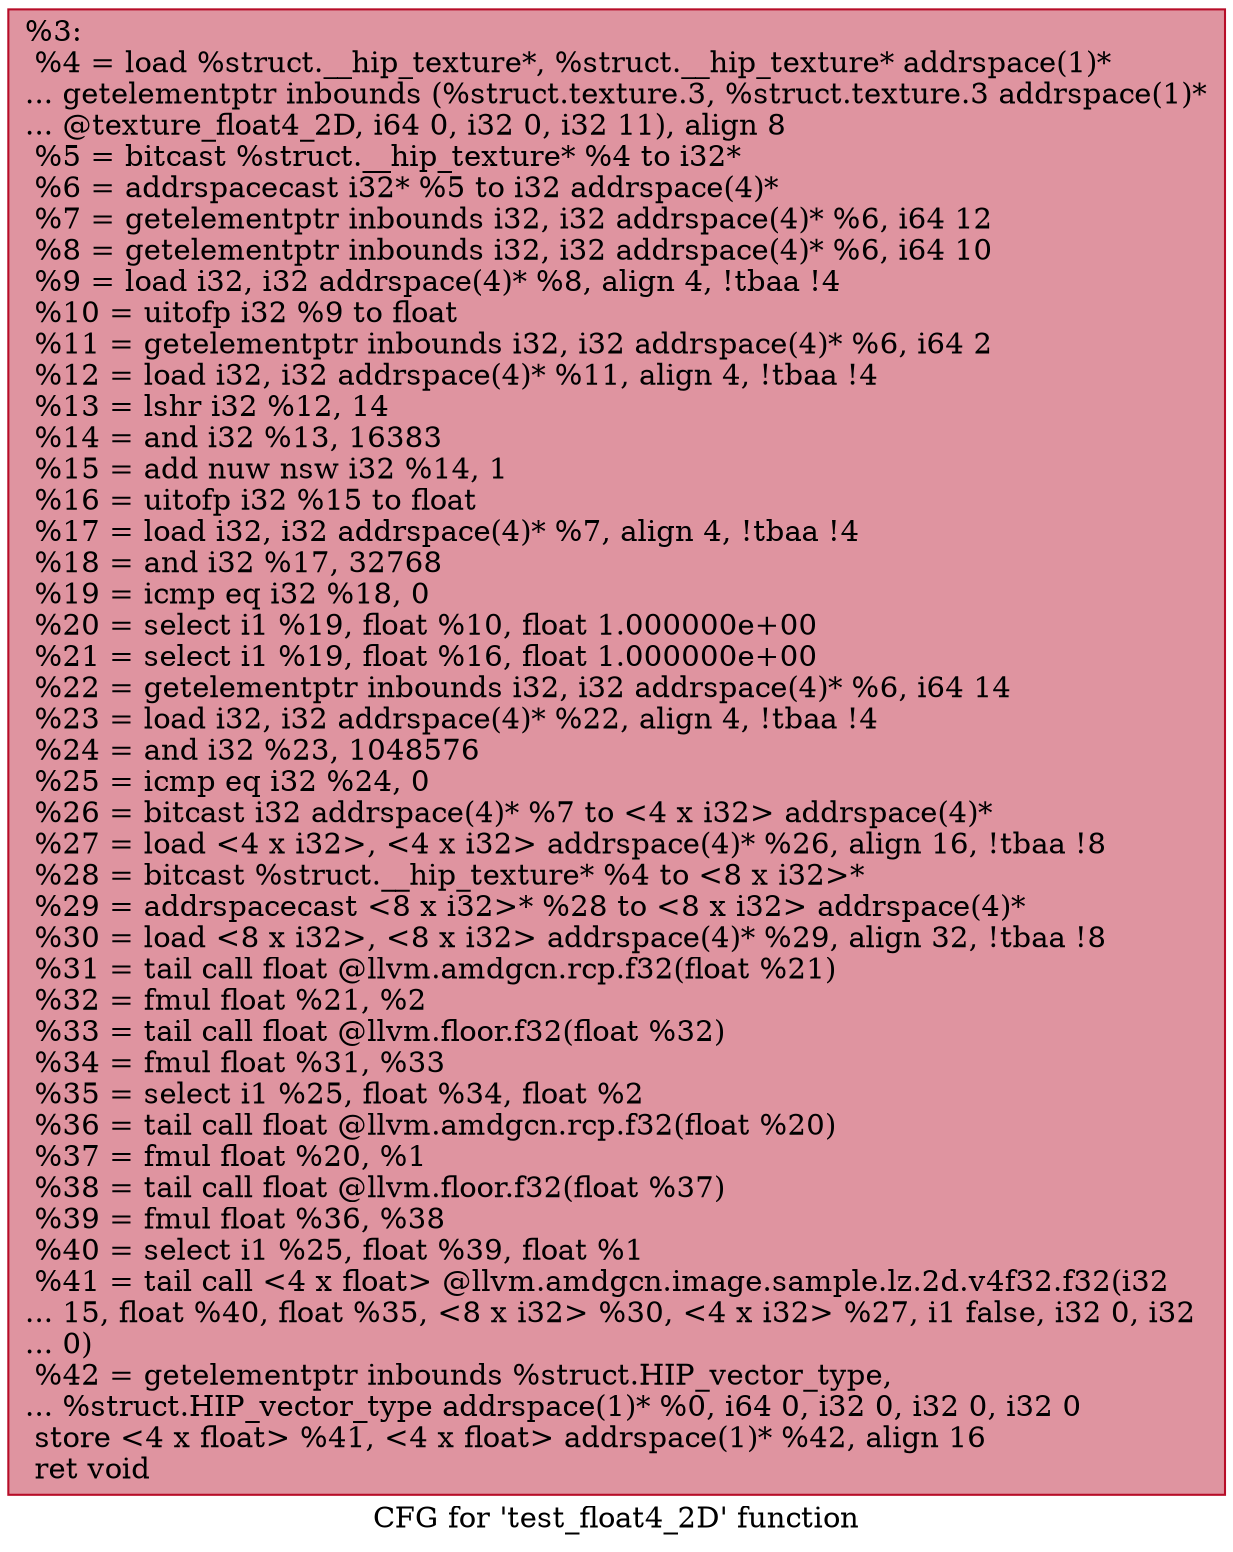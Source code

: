 digraph "CFG for 'test_float4_2D' function" {
	label="CFG for 'test_float4_2D' function";

	Node0x6044510 [shape=record,color="#b70d28ff", style=filled, fillcolor="#b70d2870",label="{%3:\l  %4 = load %struct.__hip_texture*, %struct.__hip_texture* addrspace(1)*\l... getelementptr inbounds (%struct.texture.3, %struct.texture.3 addrspace(1)*\l... @texture_float4_2D, i64 0, i32 0, i32 11), align 8\l  %5 = bitcast %struct.__hip_texture* %4 to i32*\l  %6 = addrspacecast i32* %5 to i32 addrspace(4)*\l  %7 = getelementptr inbounds i32, i32 addrspace(4)* %6, i64 12\l  %8 = getelementptr inbounds i32, i32 addrspace(4)* %6, i64 10\l  %9 = load i32, i32 addrspace(4)* %8, align 4, !tbaa !4\l  %10 = uitofp i32 %9 to float\l  %11 = getelementptr inbounds i32, i32 addrspace(4)* %6, i64 2\l  %12 = load i32, i32 addrspace(4)* %11, align 4, !tbaa !4\l  %13 = lshr i32 %12, 14\l  %14 = and i32 %13, 16383\l  %15 = add nuw nsw i32 %14, 1\l  %16 = uitofp i32 %15 to float\l  %17 = load i32, i32 addrspace(4)* %7, align 4, !tbaa !4\l  %18 = and i32 %17, 32768\l  %19 = icmp eq i32 %18, 0\l  %20 = select i1 %19, float %10, float 1.000000e+00\l  %21 = select i1 %19, float %16, float 1.000000e+00\l  %22 = getelementptr inbounds i32, i32 addrspace(4)* %6, i64 14\l  %23 = load i32, i32 addrspace(4)* %22, align 4, !tbaa !4\l  %24 = and i32 %23, 1048576\l  %25 = icmp eq i32 %24, 0\l  %26 = bitcast i32 addrspace(4)* %7 to \<4 x i32\> addrspace(4)*\l  %27 = load \<4 x i32\>, \<4 x i32\> addrspace(4)* %26, align 16, !tbaa !8\l  %28 = bitcast %struct.__hip_texture* %4 to \<8 x i32\>*\l  %29 = addrspacecast \<8 x i32\>* %28 to \<8 x i32\> addrspace(4)*\l  %30 = load \<8 x i32\>, \<8 x i32\> addrspace(4)* %29, align 32, !tbaa !8\l  %31 = tail call float @llvm.amdgcn.rcp.f32(float %21)\l  %32 = fmul float %21, %2\l  %33 = tail call float @llvm.floor.f32(float %32)\l  %34 = fmul float %31, %33\l  %35 = select i1 %25, float %34, float %2\l  %36 = tail call float @llvm.amdgcn.rcp.f32(float %20)\l  %37 = fmul float %20, %1\l  %38 = tail call float @llvm.floor.f32(float %37)\l  %39 = fmul float %36, %38\l  %40 = select i1 %25, float %39, float %1\l  %41 = tail call \<4 x float\> @llvm.amdgcn.image.sample.lz.2d.v4f32.f32(i32\l... 15, float %40, float %35, \<8 x i32\> %30, \<4 x i32\> %27, i1 false, i32 0, i32\l... 0)\l  %42 = getelementptr inbounds %struct.HIP_vector_type,\l... %struct.HIP_vector_type addrspace(1)* %0, i64 0, i32 0, i32 0, i32 0\l  store \<4 x float\> %41, \<4 x float\> addrspace(1)* %42, align 16\l  ret void\l}"];
}

